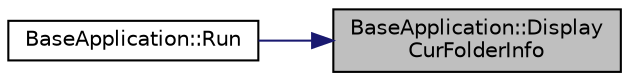 digraph "BaseApplication::DisplayCurFolderInfo"
{
 // LATEX_PDF_SIZE
  edge [fontname="Helvetica",fontsize="10",labelfontname="Helvetica",labelfontsize="10"];
  node [fontname="Helvetica",fontsize="10",shape=record];
  rankdir="RL";
  Node118 [label="BaseApplication::Display\lCurFolderInfo",height=0.2,width=0.4,color="black", fillcolor="grey75", style="filled", fontcolor="black",tooltip="Display the Current Folder Information on Screen."];
  Node118 -> Node119 [dir="back",color="midnightblue",fontsize="10",style="solid",fontname="Helvetica"];
  Node119 [label="BaseApplication::Run",height=0.2,width=0.4,color="black", fillcolor="white", style="filled",URL="$class_base_application.html#a8f2ce8add401a3b537f041df9f7ef978",tooltip="Program driver."];
}
